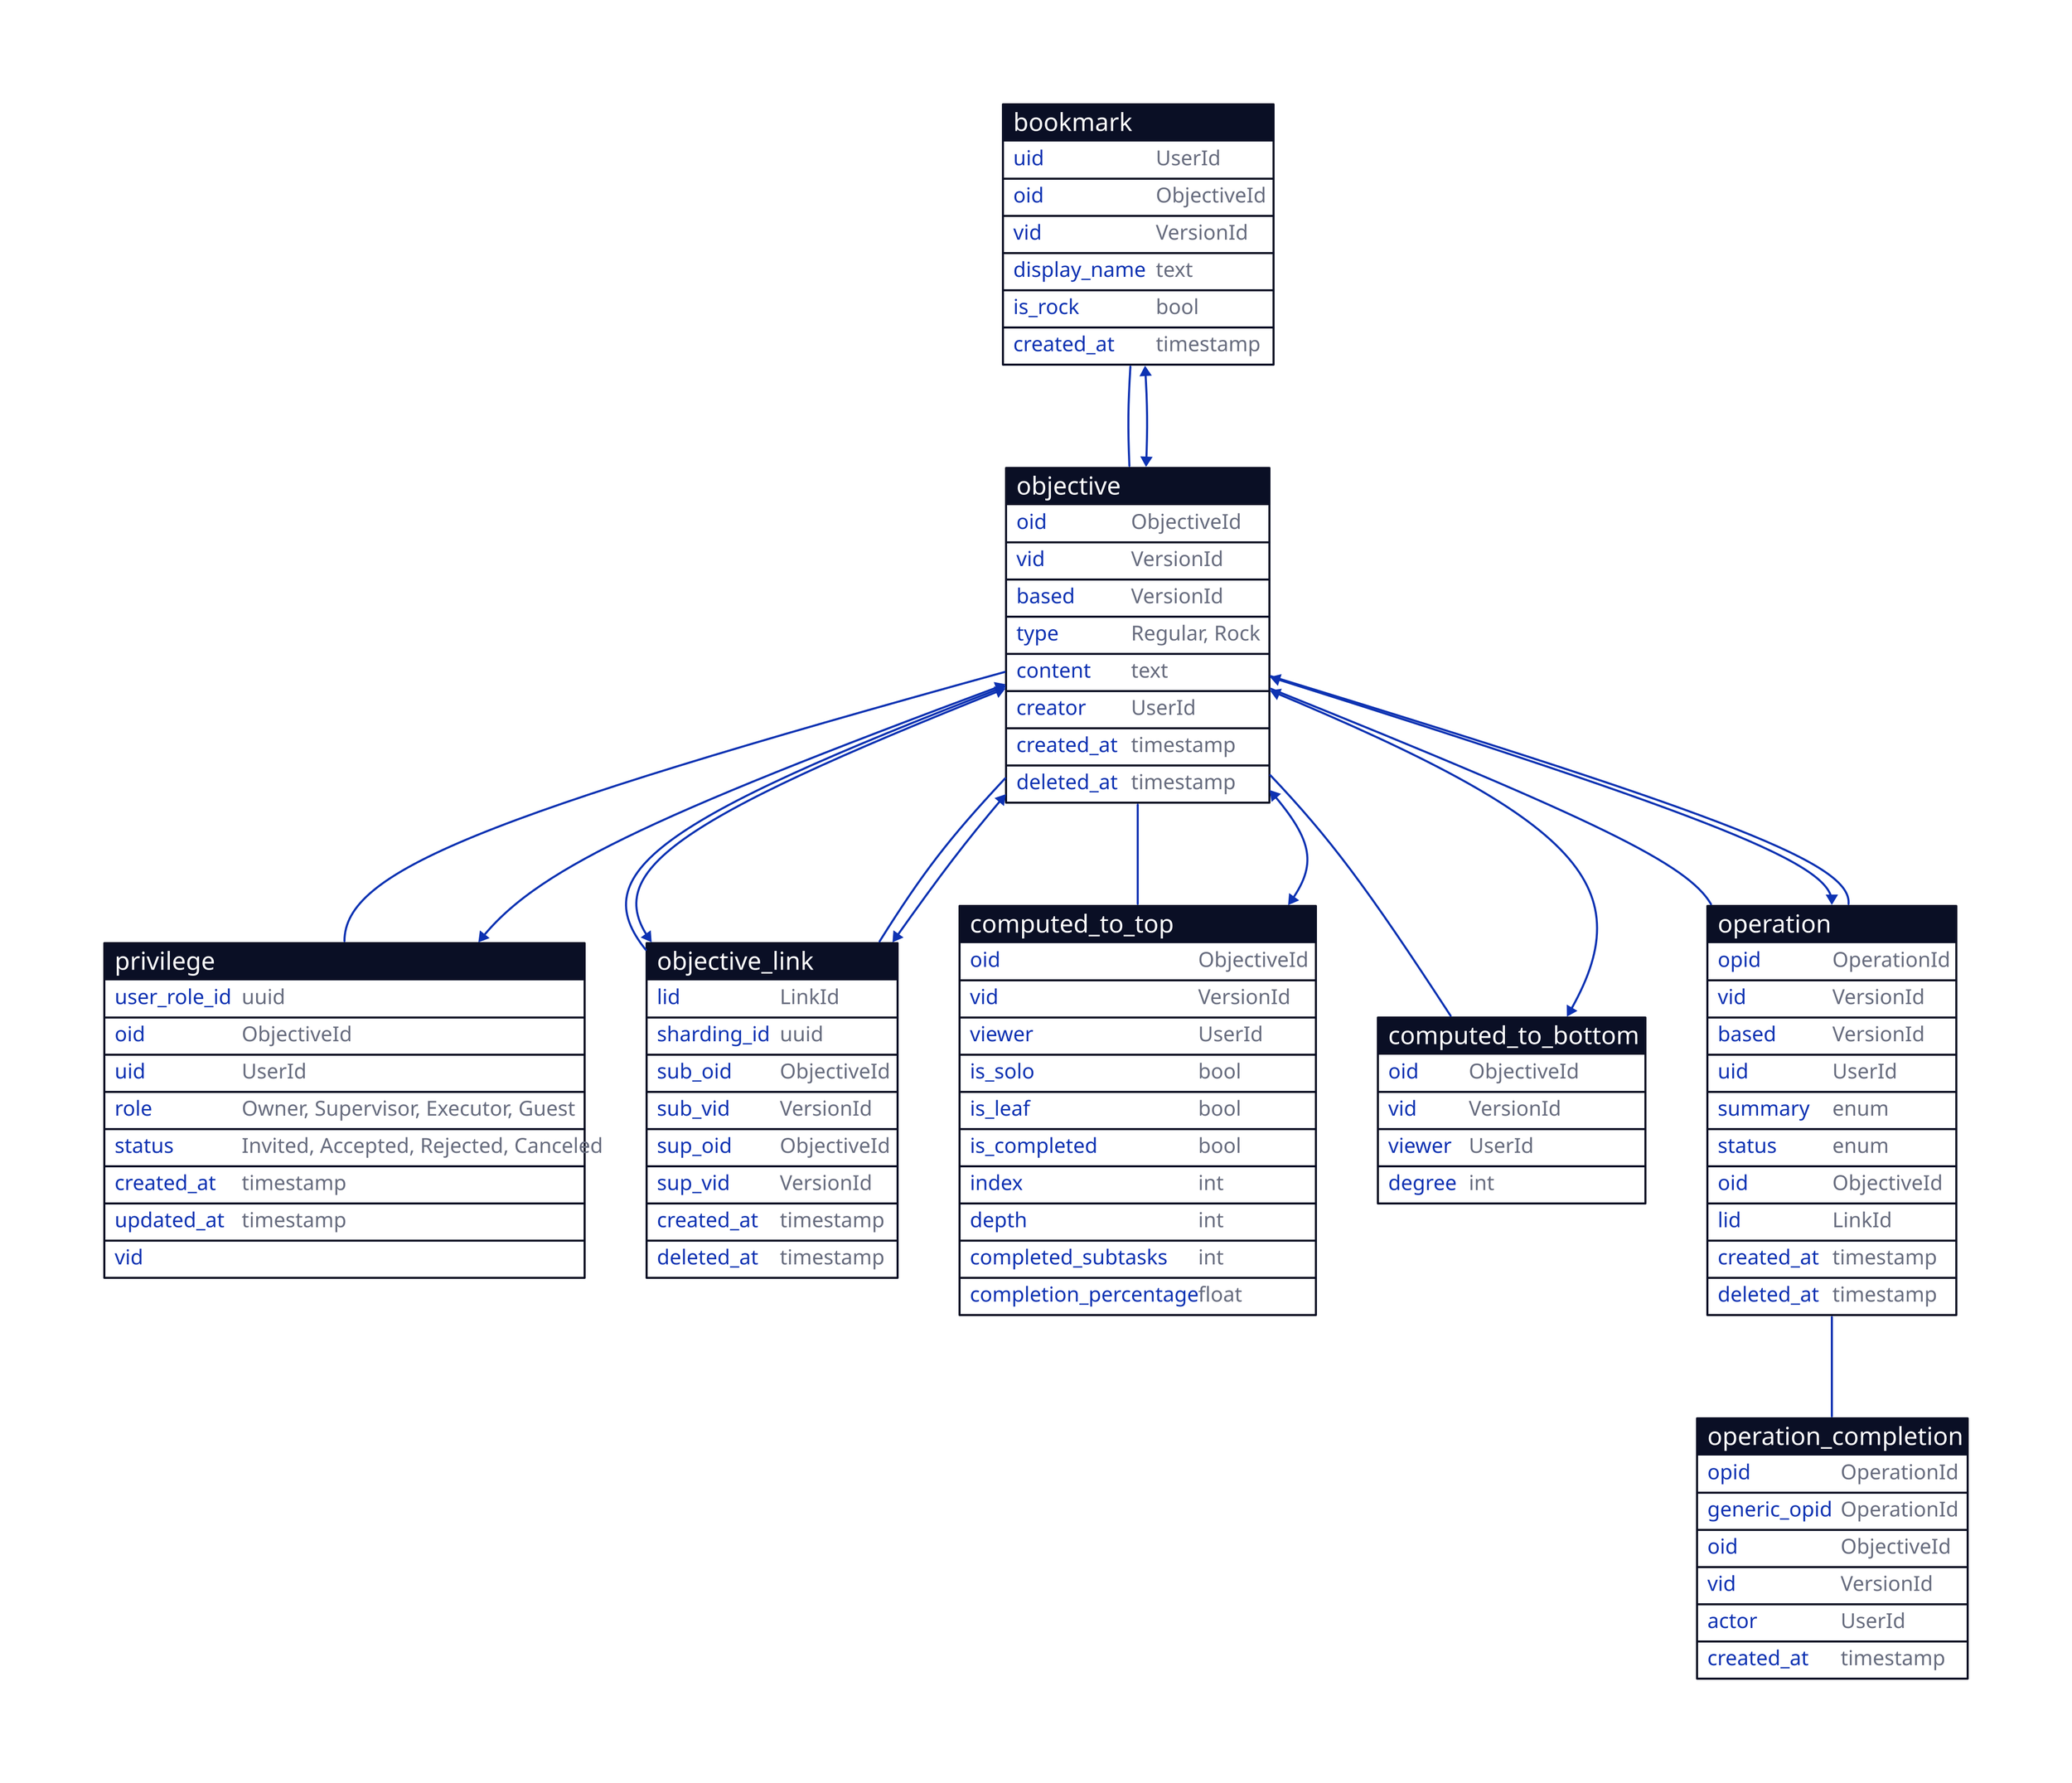 bookmark: {
  shape: sql_table

  uid: UserId
  oid: ObjectiveId
  vid: VersionId
  display_name: text
  is_rock: bool # rocks are hidden in the UI
  created_at: timestamp
}

privilege: {
  shape: sql_table

  user_role_id: uuid
  oid: ObjectiveId
  uid: UserId
  role: "Owner, Supervisor, Executor, Guest"
  status: "Invited, Accepted, Rejected, Canceled"
  created_at: timestamp
  updated_at: timestamp
}

objective: {
  shape: sql_table

  oid: ObjectiveId
  vid: VersionId
  based: VersionId
  type: "Regular, Rock"
  content: text
  creator: UserId
  created_at: timestamp
  deleted_at: timestamp
}

# recalculate every link on a tree when new viewer come" ?
objective_link: {
  shape: sql_table

  lid: LinkId

  # "Inherit: super obj, randomize otherwise" 
  sharding_id: uuid

  sub_oid: ObjectiveId
  sub_vid: VersionId
  sup_oid: ObjectiveId
  sup_vid: VersionId

  created_at: timestamp
  deleted_at: timestamp
}

computed_to_top: {
  shape: sql_table

  oid: ObjectiveId
  vid: VersionId
  viewer: UserId

  is_solo: bool
  is_leaf: bool
  is_completed: bool

  # "inherited: from inviter on task creation." 
  index: int
  depth: int
  # "changes: for each user. divide with degree to find completion_percentage" 
  completed_subtasks: int
  # "changes: for each user. not the same with objective.is_completed" 
  completion_percentage: float
}

computed_to_bottom: {
  shape: sql_table

  oid: ObjectiveId
  vid: VersionId
  viewer: UserId

  degree: int
}

operation: {
  shape: sql_table

  opid: OperationId
  vid: VersionId
  based: VersionId

  uid: UserId
  summary: enum
  status: enum

  oid: ObjectiveId
  lid: LinkId

  created_at: timestamp
  deleted_at: timestamp
}

operation_completion: {
  shape: sql_table

  opid: OperationId
  generic_opid: OperationId
  oid: ObjectiveId
  vid: VersionId
  actor: UserId
  created_at: timestamp
}

# a bookmark points to a root node of a work tree
bookmark.oid -- objective.oid
bookmark.vid <-> objective.vid

# Any task with custom privilege hand.can have owner/viewers/executors
objective.oid -- privilege.oid
objective.vid <-> privilege.vid

objective.oid -- objective_link.sup_oid
objective.vid <-> objective_link.sup_vid

objective.oid -- objective_link.sub_oid
objective.vid <-> objective_link.sub_vid

objective.oid -- operation.oid
objective.vid <-> operation.vid

objective.oid -- computed_to_top.oid
objective.vid <-> computed_to_top.vid

objective.oid -- computed_to_bottom.oid
objective.vid <-> computed_to_bottom.vid

operation.opid -- operation_completion.opid

objective.oid -- operation.oid
